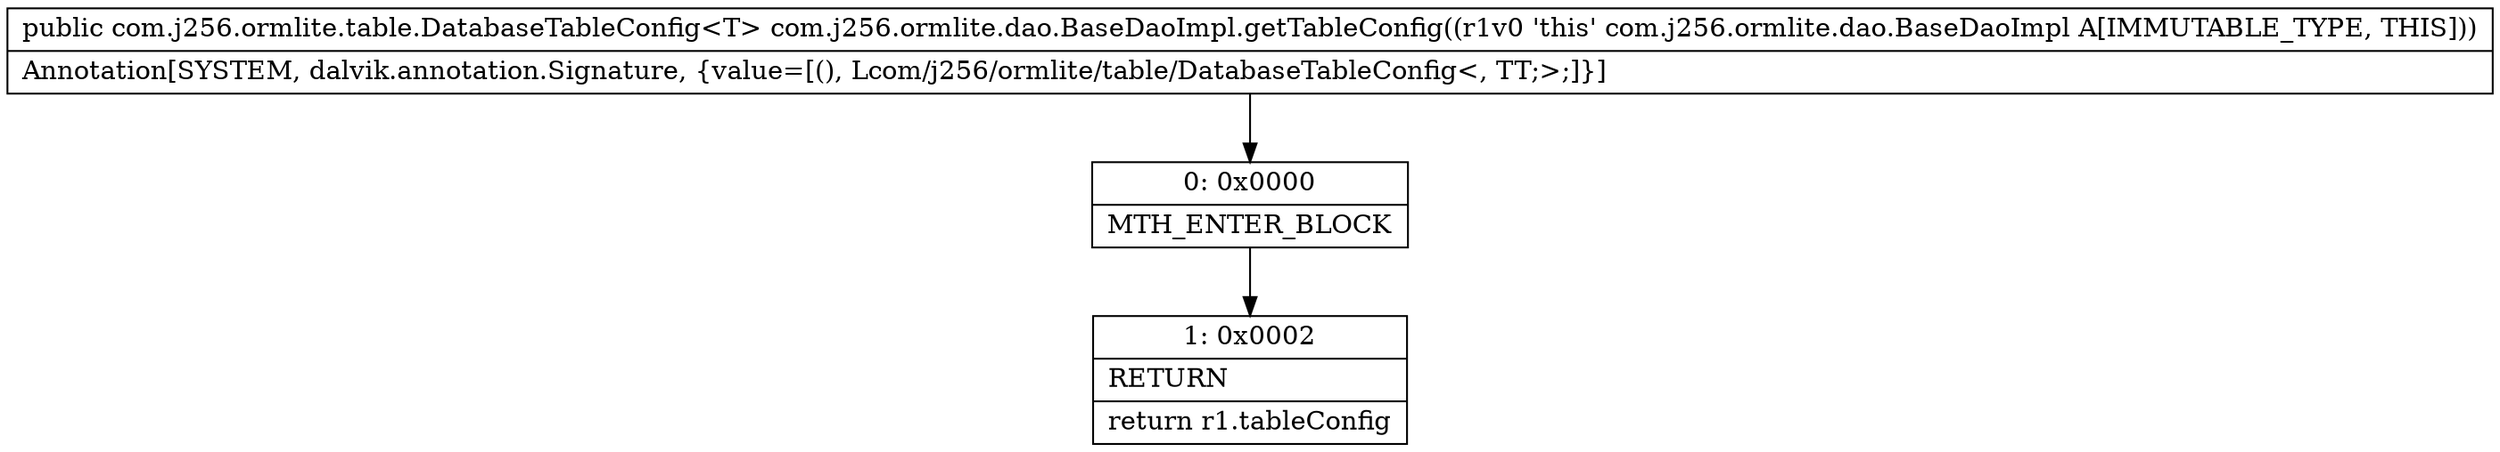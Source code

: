 digraph "CFG forcom.j256.ormlite.dao.BaseDaoImpl.getTableConfig()Lcom\/j256\/ormlite\/table\/DatabaseTableConfig;" {
Node_0 [shape=record,label="{0\:\ 0x0000|MTH_ENTER_BLOCK\l}"];
Node_1 [shape=record,label="{1\:\ 0x0002|RETURN\l|return r1.tableConfig\l}"];
MethodNode[shape=record,label="{public com.j256.ormlite.table.DatabaseTableConfig\<T\> com.j256.ormlite.dao.BaseDaoImpl.getTableConfig((r1v0 'this' com.j256.ormlite.dao.BaseDaoImpl A[IMMUTABLE_TYPE, THIS]))  | Annotation[SYSTEM, dalvik.annotation.Signature, \{value=[(), Lcom\/j256\/ormlite\/table\/DatabaseTableConfig\<, TT;\>;]\}]\l}"];
MethodNode -> Node_0;
Node_0 -> Node_1;
}

